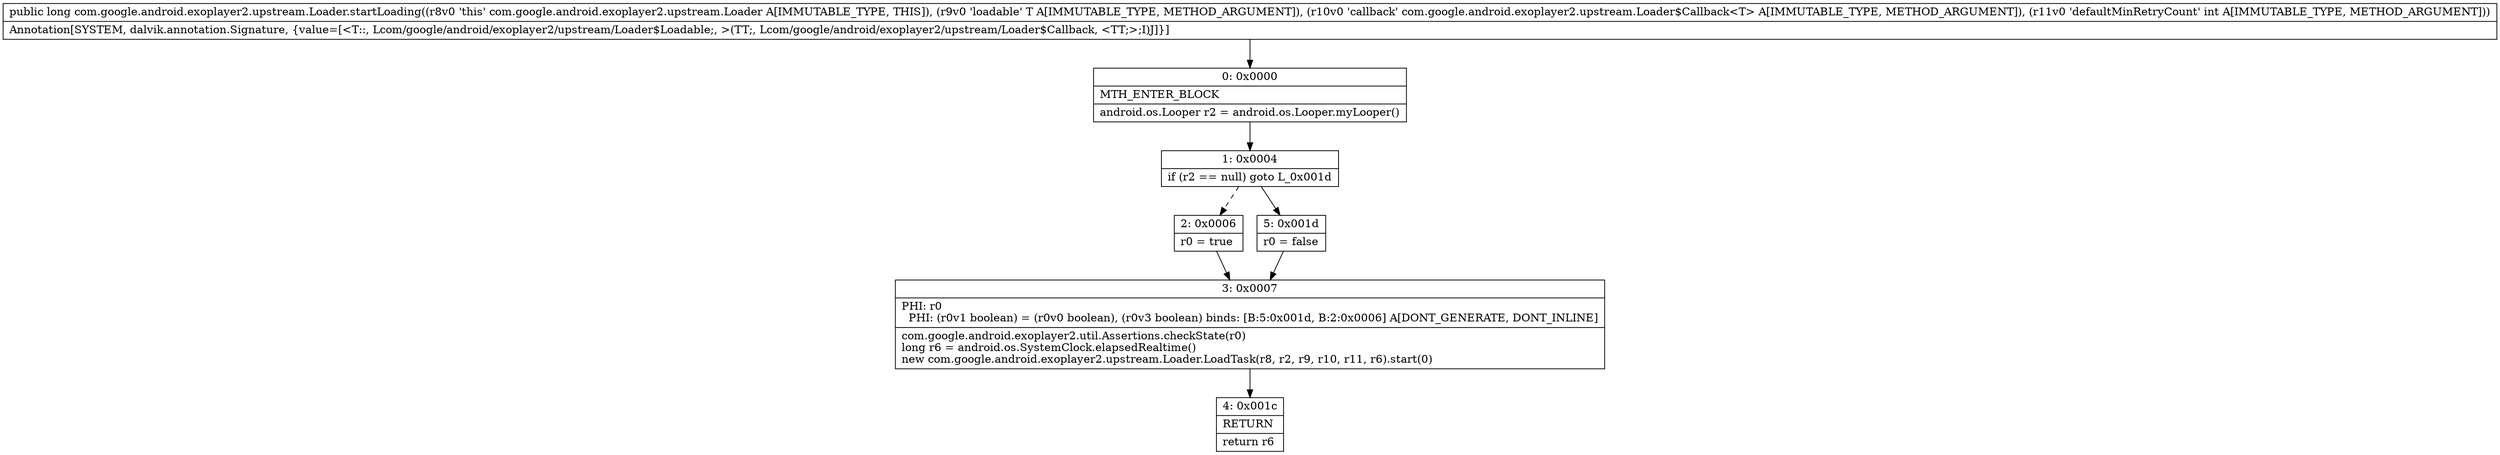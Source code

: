 digraph "CFG forcom.google.android.exoplayer2.upstream.Loader.startLoading(Lcom\/google\/android\/exoplayer2\/upstream\/Loader$Loadable;Lcom\/google\/android\/exoplayer2\/upstream\/Loader$Callback;I)J" {
Node_0 [shape=record,label="{0\:\ 0x0000|MTH_ENTER_BLOCK\l|android.os.Looper r2 = android.os.Looper.myLooper()\l}"];
Node_1 [shape=record,label="{1\:\ 0x0004|if (r2 == null) goto L_0x001d\l}"];
Node_2 [shape=record,label="{2\:\ 0x0006|r0 = true\l}"];
Node_3 [shape=record,label="{3\:\ 0x0007|PHI: r0 \l  PHI: (r0v1 boolean) = (r0v0 boolean), (r0v3 boolean) binds: [B:5:0x001d, B:2:0x0006] A[DONT_GENERATE, DONT_INLINE]\l|com.google.android.exoplayer2.util.Assertions.checkState(r0)\llong r6 = android.os.SystemClock.elapsedRealtime()\lnew com.google.android.exoplayer2.upstream.Loader.LoadTask(r8, r2, r9, r10, r11, r6).start(0)\l}"];
Node_4 [shape=record,label="{4\:\ 0x001c|RETURN\l|return r6\l}"];
Node_5 [shape=record,label="{5\:\ 0x001d|r0 = false\l}"];
MethodNode[shape=record,label="{public long com.google.android.exoplayer2.upstream.Loader.startLoading((r8v0 'this' com.google.android.exoplayer2.upstream.Loader A[IMMUTABLE_TYPE, THIS]), (r9v0 'loadable' T A[IMMUTABLE_TYPE, METHOD_ARGUMENT]), (r10v0 'callback' com.google.android.exoplayer2.upstream.Loader$Callback\<T\> A[IMMUTABLE_TYPE, METHOD_ARGUMENT]), (r11v0 'defaultMinRetryCount' int A[IMMUTABLE_TYPE, METHOD_ARGUMENT]))  | Annotation[SYSTEM, dalvik.annotation.Signature, \{value=[\<T::, Lcom\/google\/android\/exoplayer2\/upstream\/Loader$Loadable;, \>(TT;, Lcom\/google\/android\/exoplayer2\/upstream\/Loader$Callback, \<TT;\>;I)J]\}]\l}"];
MethodNode -> Node_0;
Node_0 -> Node_1;
Node_1 -> Node_2[style=dashed];
Node_1 -> Node_5;
Node_2 -> Node_3;
Node_3 -> Node_4;
Node_5 -> Node_3;
}

